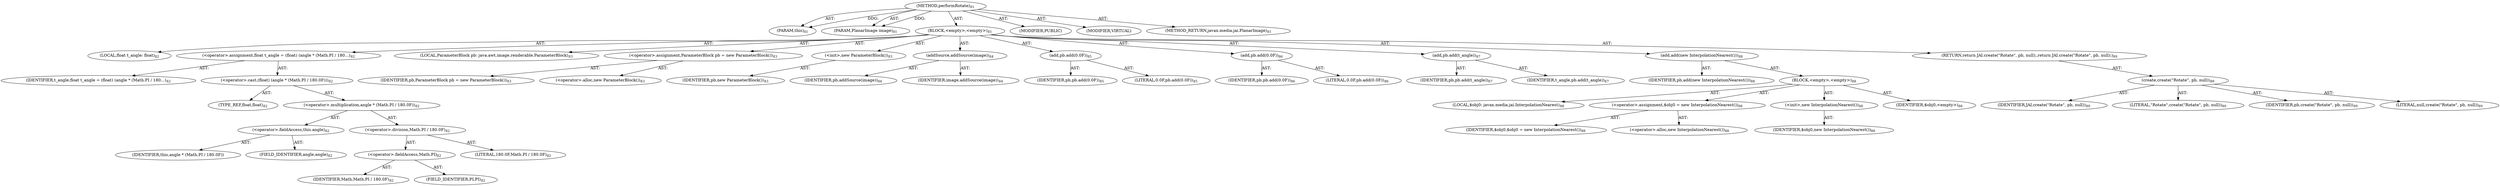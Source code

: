 digraph "performRotate" {  
"111669149697" [label = <(METHOD,performRotate)<SUB>81</SUB>> ]
"115964116996" [label = <(PARAM,this)<SUB>81</SUB>> ]
"115964116997" [label = <(PARAM,PlanarImage image)<SUB>81</SUB>> ]
"25769803777" [label = <(BLOCK,&lt;empty&gt;,&lt;empty&gt;)<SUB>81</SUB>> ]
"94489280512" [label = <(LOCAL,float t_angle: float)<SUB>82</SUB>> ]
"30064771075" [label = <(&lt;operator&gt;.assignment,float t_angle = (float) (angle * (Math.PI / 180...)<SUB>82</SUB>> ]
"68719476742" [label = <(IDENTIFIER,t_angle,float t_angle = (float) (angle * (Math.PI / 180...)<SUB>82</SUB>> ]
"30064771076" [label = <(&lt;operator&gt;.cast,(float) (angle * (Math.PI / 180.0F)))<SUB>82</SUB>> ]
"180388626432" [label = <(TYPE_REF,float,float)<SUB>82</SUB>> ]
"30064771077" [label = <(&lt;operator&gt;.multiplication,angle * (Math.PI / 180.0F))<SUB>82</SUB>> ]
"30064771078" [label = <(&lt;operator&gt;.fieldAccess,this.angle)<SUB>82</SUB>> ]
"68719476743" [label = <(IDENTIFIER,this,angle * (Math.PI / 180.0F))> ]
"55834574849" [label = <(FIELD_IDENTIFIER,angle,angle)<SUB>82</SUB>> ]
"30064771079" [label = <(&lt;operator&gt;.division,Math.PI / 180.0F)<SUB>82</SUB>> ]
"30064771080" [label = <(&lt;operator&gt;.fieldAccess,Math.PI)<SUB>82</SUB>> ]
"68719476744" [label = <(IDENTIFIER,Math,Math.PI / 180.0F)<SUB>82</SUB>> ]
"55834574850" [label = <(FIELD_IDENTIFIER,PI,PI)<SUB>82</SUB>> ]
"90194313216" [label = <(LITERAL,180.0F,Math.PI / 180.0F)<SUB>82</SUB>> ]
"94489280513" [label = <(LOCAL,ParameterBlock pb: java.awt.image.renderable.ParameterBlock)<SUB>83</SUB>> ]
"30064771081" [label = <(&lt;operator&gt;.assignment,ParameterBlock pb = new ParameterBlock())<SUB>83</SUB>> ]
"68719476745" [label = <(IDENTIFIER,pb,ParameterBlock pb = new ParameterBlock())<SUB>83</SUB>> ]
"30064771082" [label = <(&lt;operator&gt;.alloc,new ParameterBlock())<SUB>83</SUB>> ]
"30064771083" [label = <(&lt;init&gt;,new ParameterBlock())<SUB>83</SUB>> ]
"68719476746" [label = <(IDENTIFIER,pb,new ParameterBlock())<SUB>83</SUB>> ]
"30064771084" [label = <(addSource,addSource(image))<SUB>84</SUB>> ]
"68719476747" [label = <(IDENTIFIER,pb,addSource(image))<SUB>84</SUB>> ]
"68719476748" [label = <(IDENTIFIER,image,addSource(image))<SUB>84</SUB>> ]
"30064771085" [label = <(add,pb.add(0.0F))<SUB>85</SUB>> ]
"68719476749" [label = <(IDENTIFIER,pb,pb.add(0.0F))<SUB>85</SUB>> ]
"90194313217" [label = <(LITERAL,0.0F,pb.add(0.0F))<SUB>85</SUB>> ]
"30064771086" [label = <(add,pb.add(0.0F))<SUB>86</SUB>> ]
"68719476750" [label = <(IDENTIFIER,pb,pb.add(0.0F))<SUB>86</SUB>> ]
"90194313218" [label = <(LITERAL,0.0F,pb.add(0.0F))<SUB>86</SUB>> ]
"30064771087" [label = <(add,pb.add(t_angle))<SUB>87</SUB>> ]
"68719476751" [label = <(IDENTIFIER,pb,pb.add(t_angle))<SUB>87</SUB>> ]
"68719476752" [label = <(IDENTIFIER,t_angle,pb.add(t_angle))<SUB>87</SUB>> ]
"30064771088" [label = <(add,add(new InterpolationNearest()))<SUB>88</SUB>> ]
"68719476753" [label = <(IDENTIFIER,pb,add(new InterpolationNearest()))<SUB>88</SUB>> ]
"25769803778" [label = <(BLOCK,&lt;empty&gt;,&lt;empty&gt;)<SUB>88</SUB>> ]
"94489280514" [label = <(LOCAL,$obj0: javax.media.jai.InterpolationNearest)<SUB>88</SUB>> ]
"30064771089" [label = <(&lt;operator&gt;.assignment,$obj0 = new InterpolationNearest())<SUB>88</SUB>> ]
"68719476754" [label = <(IDENTIFIER,$obj0,$obj0 = new InterpolationNearest())<SUB>88</SUB>> ]
"30064771090" [label = <(&lt;operator&gt;.alloc,new InterpolationNearest())<SUB>88</SUB>> ]
"30064771091" [label = <(&lt;init&gt;,new InterpolationNearest())<SUB>88</SUB>> ]
"68719476755" [label = <(IDENTIFIER,$obj0,new InterpolationNearest())<SUB>88</SUB>> ]
"68719476756" [label = <(IDENTIFIER,$obj0,&lt;empty&gt;)<SUB>88</SUB>> ]
"146028888064" [label = <(RETURN,return JAI.create(&quot;Rotate&quot;, pb, null);,return JAI.create(&quot;Rotate&quot;, pb, null);)<SUB>89</SUB>> ]
"30064771092" [label = <(create,create(&quot;Rotate&quot;, pb, null))<SUB>89</SUB>> ]
"68719476757" [label = <(IDENTIFIER,JAI,create(&quot;Rotate&quot;, pb, null))<SUB>89</SUB>> ]
"90194313219" [label = <(LITERAL,&quot;Rotate&quot;,create(&quot;Rotate&quot;, pb, null))<SUB>89</SUB>> ]
"68719476758" [label = <(IDENTIFIER,pb,create(&quot;Rotate&quot;, pb, null))<SUB>89</SUB>> ]
"90194313220" [label = <(LITERAL,null,create(&quot;Rotate&quot;, pb, null))<SUB>89</SUB>> ]
"133143986179" [label = <(MODIFIER,PUBLIC)> ]
"133143986180" [label = <(MODIFIER,VIRTUAL)> ]
"128849018881" [label = <(METHOD_RETURN,javax.media.jai.PlanarImage)<SUB>81</SUB>> ]
  "111669149697" -> "115964116996"  [ label = "AST: "] 
  "111669149697" -> "115964116997"  [ label = "AST: "] 
  "111669149697" -> "25769803777"  [ label = "AST: "] 
  "111669149697" -> "133143986179"  [ label = "AST: "] 
  "111669149697" -> "133143986180"  [ label = "AST: "] 
  "111669149697" -> "128849018881"  [ label = "AST: "] 
  "25769803777" -> "94489280512"  [ label = "AST: "] 
  "25769803777" -> "30064771075"  [ label = "AST: "] 
  "25769803777" -> "94489280513"  [ label = "AST: "] 
  "25769803777" -> "30064771081"  [ label = "AST: "] 
  "25769803777" -> "30064771083"  [ label = "AST: "] 
  "25769803777" -> "30064771084"  [ label = "AST: "] 
  "25769803777" -> "30064771085"  [ label = "AST: "] 
  "25769803777" -> "30064771086"  [ label = "AST: "] 
  "25769803777" -> "30064771087"  [ label = "AST: "] 
  "25769803777" -> "30064771088"  [ label = "AST: "] 
  "25769803777" -> "146028888064"  [ label = "AST: "] 
  "30064771075" -> "68719476742"  [ label = "AST: "] 
  "30064771075" -> "30064771076"  [ label = "AST: "] 
  "30064771076" -> "180388626432"  [ label = "AST: "] 
  "30064771076" -> "30064771077"  [ label = "AST: "] 
  "30064771077" -> "30064771078"  [ label = "AST: "] 
  "30064771077" -> "30064771079"  [ label = "AST: "] 
  "30064771078" -> "68719476743"  [ label = "AST: "] 
  "30064771078" -> "55834574849"  [ label = "AST: "] 
  "30064771079" -> "30064771080"  [ label = "AST: "] 
  "30064771079" -> "90194313216"  [ label = "AST: "] 
  "30064771080" -> "68719476744"  [ label = "AST: "] 
  "30064771080" -> "55834574850"  [ label = "AST: "] 
  "30064771081" -> "68719476745"  [ label = "AST: "] 
  "30064771081" -> "30064771082"  [ label = "AST: "] 
  "30064771083" -> "68719476746"  [ label = "AST: "] 
  "30064771084" -> "68719476747"  [ label = "AST: "] 
  "30064771084" -> "68719476748"  [ label = "AST: "] 
  "30064771085" -> "68719476749"  [ label = "AST: "] 
  "30064771085" -> "90194313217"  [ label = "AST: "] 
  "30064771086" -> "68719476750"  [ label = "AST: "] 
  "30064771086" -> "90194313218"  [ label = "AST: "] 
  "30064771087" -> "68719476751"  [ label = "AST: "] 
  "30064771087" -> "68719476752"  [ label = "AST: "] 
  "30064771088" -> "68719476753"  [ label = "AST: "] 
  "30064771088" -> "25769803778"  [ label = "AST: "] 
  "25769803778" -> "94489280514"  [ label = "AST: "] 
  "25769803778" -> "30064771089"  [ label = "AST: "] 
  "25769803778" -> "30064771091"  [ label = "AST: "] 
  "25769803778" -> "68719476756"  [ label = "AST: "] 
  "30064771089" -> "68719476754"  [ label = "AST: "] 
  "30064771089" -> "30064771090"  [ label = "AST: "] 
  "30064771091" -> "68719476755"  [ label = "AST: "] 
  "146028888064" -> "30064771092"  [ label = "AST: "] 
  "30064771092" -> "68719476757"  [ label = "AST: "] 
  "30064771092" -> "90194313219"  [ label = "AST: "] 
  "30064771092" -> "68719476758"  [ label = "AST: "] 
  "30064771092" -> "90194313220"  [ label = "AST: "] 
  "111669149697" -> "115964116996"  [ label = "DDG: "] 
  "111669149697" -> "115964116997"  [ label = "DDG: "] 
}
